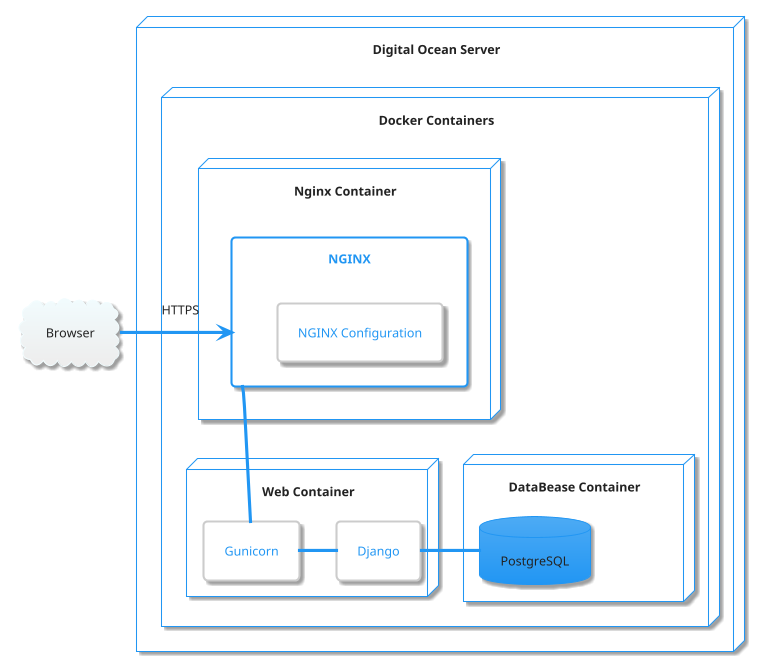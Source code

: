 @startuml
!theme materia
cloud Browser
node "Digital Ocean Server" {
  node "Docker Containers" {
  node "Web Container" {
  rectangle "Gunicorn" as Gunicorn

  rectangle "Django" as Django
  }
  node "DataBease Container" {
        database "PostgreSQL"
  }
  node "Nginx Container" {
    rectangle "NGINX" as  NGINX {
      rectangle "NGINX Configuration"
    }
    }

}

}
Browser -right-> NGINX: HTTPS
NGINX -- Gunicorn
Django -left- Gunicorn
Django -left- PostgreSQL
@enduml
